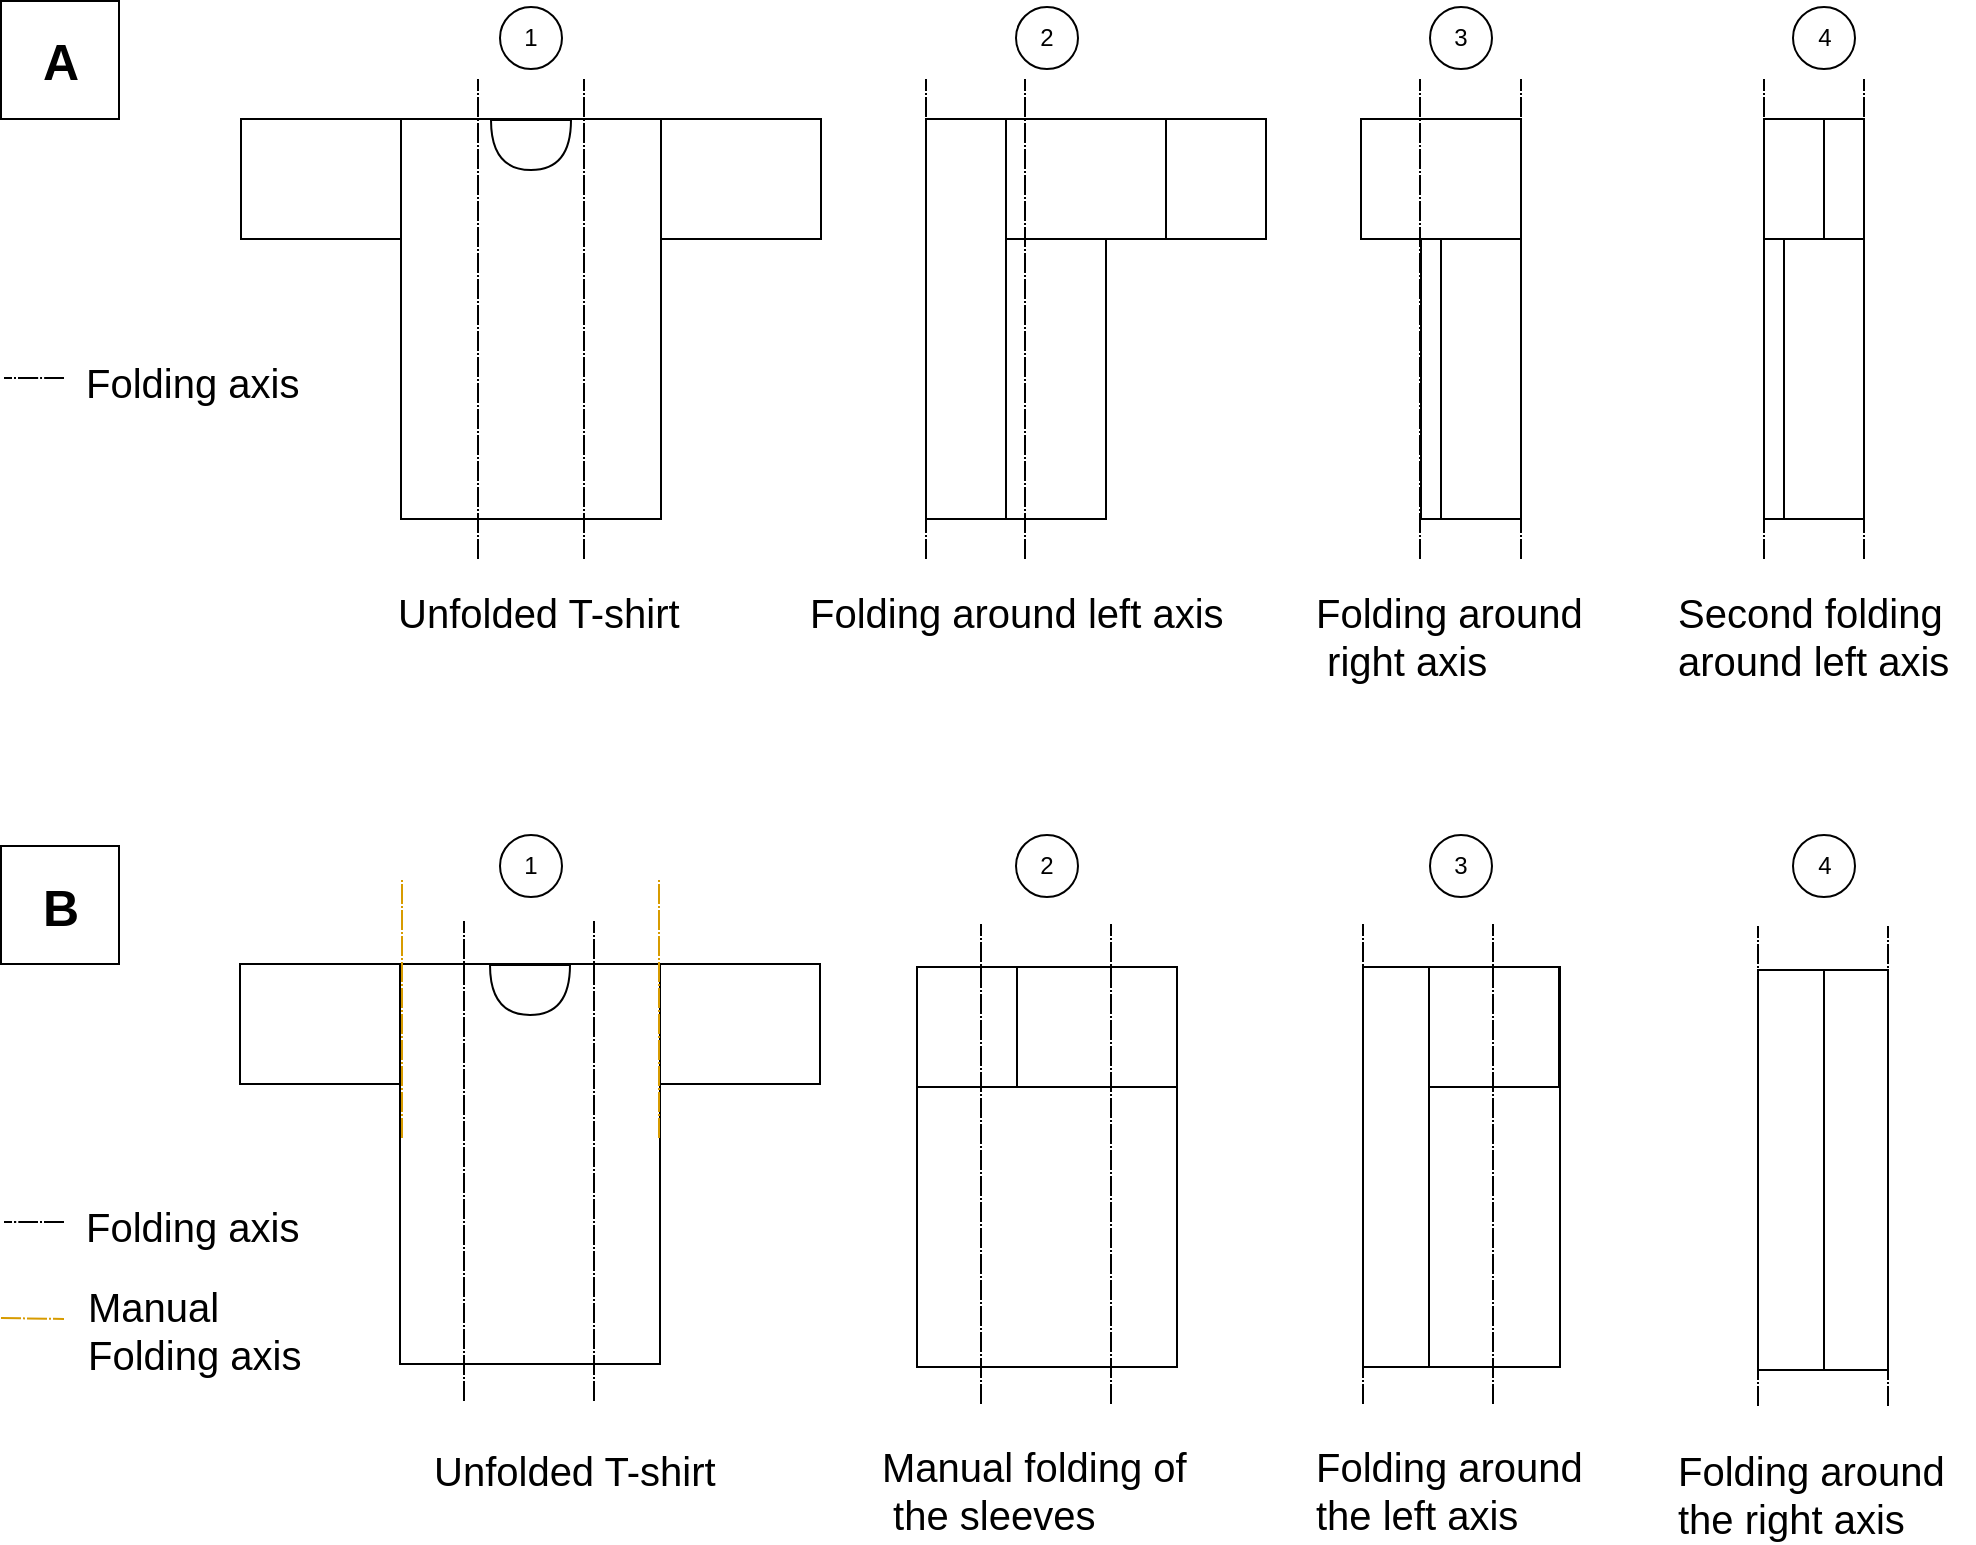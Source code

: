 <mxfile version="12.2.7" type="device" pages="1"><diagram id="4wERjXwzXNLwM-kU6bpq" name="Page-2"><mxGraphModel dx="1680" dy="1697" grid="1" gridSize="10" guides="1" tooltips="1" connect="1" arrows="1" fold="1" page="1" pageScale="1" pageWidth="1169" pageHeight="827" math="0" shadow="0"><root><mxCell id="BsU5TaFv-Eot5qJLsR87-0"/><mxCell id="BsU5TaFv-Eot5qJLsR87-1" parent="BsU5TaFv-Eot5qJLsR87-0"/><mxCell id="uJlOjPlURPv16vxX7Dzl-0" value="" style="rounded=0;whiteSpace=wrap;html=1;" vertex="1" parent="BsU5TaFv-Eot5qJLsR87-1"><mxGeometry x="278.5" y="-739.5" width="130" height="200" as="geometry"/></mxCell><mxCell id="uJlOjPlURPv16vxX7Dzl-1" value="" style="rounded=0;whiteSpace=wrap;html=1;" vertex="1" parent="BsU5TaFv-Eot5qJLsR87-1"><mxGeometry x="198.5" y="-739.5" width="80" height="60" as="geometry"/></mxCell><mxCell id="uJlOjPlURPv16vxX7Dzl-2" value="" style="rounded=0;whiteSpace=wrap;html=1;" vertex="1" parent="BsU5TaFv-Eot5qJLsR87-1"><mxGeometry x="408.5" y="-739.5" width="80" height="60" as="geometry"/></mxCell><mxCell id="uJlOjPlURPv16vxX7Dzl-3" value="" style="endArrow=none;html=1;dashed=1;dashPattern=10 1 1 1;" edge="1" parent="BsU5TaFv-Eot5qJLsR87-1"><mxGeometry width="50" height="50" relative="1" as="geometry"><mxPoint x="317" y="-519.5" as="sourcePoint"/><mxPoint x="317" y="-759.5" as="targetPoint"/></mxGeometry></mxCell><mxCell id="uJlOjPlURPv16vxX7Dzl-4" value="" style="shape=or;whiteSpace=wrap;html=1;rotation=90;" vertex="1" parent="BsU5TaFv-Eot5qJLsR87-1"><mxGeometry x="331" y="-746.5" width="25" height="40" as="geometry"/></mxCell><mxCell id="uJlOjPlURPv16vxX7Dzl-5" value="" style="rounded=0;whiteSpace=wrap;html=1;" vertex="1" parent="BsU5TaFv-Eot5qJLsR87-1"><mxGeometry x="541" y="-739.5" width="90" height="200" as="geometry"/></mxCell><mxCell id="uJlOjPlURPv16vxX7Dzl-6" value="" style="rounded=0;whiteSpace=wrap;html=1;" vertex="1" parent="BsU5TaFv-Eot5qJLsR87-1"><mxGeometry x="631" y="-739.5" width="80" height="60" as="geometry"/></mxCell><mxCell id="uJlOjPlURPv16vxX7Dzl-7" value="" style="rounded=0;whiteSpace=wrap;html=1;" vertex="1" parent="BsU5TaFv-Eot5qJLsR87-1"><mxGeometry x="541" y="-739.5" width="40" height="200" as="geometry"/></mxCell><mxCell id="uJlOjPlURPv16vxX7Dzl-8" value="" style="rounded=0;whiteSpace=wrap;html=1;" vertex="1" parent="BsU5TaFv-Eot5qJLsR87-1"><mxGeometry x="581" y="-739.5" width="80" height="60" as="geometry"/></mxCell><mxCell id="uJlOjPlURPv16vxX7Dzl-9" value="" style="rounded=0;whiteSpace=wrap;html=1;" vertex="1" parent="BsU5TaFv-Eot5qJLsR87-1"><mxGeometry x="788.5" y="-739.5" width="50" height="200" as="geometry"/></mxCell><mxCell id="uJlOjPlURPv16vxX7Dzl-10" value="" style="rounded=0;whiteSpace=wrap;html=1;" vertex="1" parent="BsU5TaFv-Eot5qJLsR87-1"><mxGeometry x="788.5" y="-739.5" width="40" height="200" as="geometry"/></mxCell><mxCell id="uJlOjPlURPv16vxX7Dzl-11" value="" style="rounded=0;whiteSpace=wrap;html=1;" vertex="1" parent="BsU5TaFv-Eot5qJLsR87-1"><mxGeometry x="798.5" y="-739.5" width="40" height="200" as="geometry"/></mxCell><mxCell id="uJlOjPlURPv16vxX7Dzl-12" value="" style="rounded=0;whiteSpace=wrap;html=1;" vertex="1" parent="BsU5TaFv-Eot5qJLsR87-1"><mxGeometry x="758.5" y="-739.5" width="80" height="60" as="geometry"/></mxCell><mxCell id="uJlOjPlURPv16vxX7Dzl-13" value="" style="rounded=0;whiteSpace=wrap;html=1;" vertex="1" parent="BsU5TaFv-Eot5qJLsR87-1"><mxGeometry x="960" y="-739.5" width="50" height="200" as="geometry"/></mxCell><mxCell id="uJlOjPlURPv16vxX7Dzl-14" value="" style="rounded=0;whiteSpace=wrap;html=1;" vertex="1" parent="BsU5TaFv-Eot5qJLsR87-1"><mxGeometry x="960" y="-739.5" width="40" height="200" as="geometry"/></mxCell><mxCell id="uJlOjPlURPv16vxX7Dzl-15" value="" style="rounded=0;whiteSpace=wrap;html=1;" vertex="1" parent="BsU5TaFv-Eot5qJLsR87-1"><mxGeometry x="970" y="-739.5" width="40" height="200" as="geometry"/></mxCell><mxCell id="uJlOjPlURPv16vxX7Dzl-16" value="" style="rounded=0;whiteSpace=wrap;html=1;" vertex="1" parent="BsU5TaFv-Eot5qJLsR87-1"><mxGeometry x="960" y="-739.5" width="50" height="60" as="geometry"/></mxCell><mxCell id="uJlOjPlURPv16vxX7Dzl-17" value="" style="rounded=0;whiteSpace=wrap;html=1;" vertex="1" parent="BsU5TaFv-Eot5qJLsR87-1"><mxGeometry x="960" y="-739.5" width="30" height="60" as="geometry"/></mxCell><mxCell id="uJlOjPlURPv16vxX7Dzl-18" value="" style="rounded=0;whiteSpace=wrap;html=1;" vertex="1" parent="BsU5TaFv-Eot5qJLsR87-1"><mxGeometry x="278" y="-317" width="130" height="200" as="geometry"/></mxCell><mxCell id="uJlOjPlURPv16vxX7Dzl-19" value="" style="rounded=0;whiteSpace=wrap;html=1;" vertex="1" parent="BsU5TaFv-Eot5qJLsR87-1"><mxGeometry x="198" y="-317" width="80" height="60" as="geometry"/></mxCell><mxCell id="uJlOjPlURPv16vxX7Dzl-20" value="" style="rounded=0;whiteSpace=wrap;html=1;" vertex="1" parent="BsU5TaFv-Eot5qJLsR87-1"><mxGeometry x="408" y="-317" width="80" height="60" as="geometry"/></mxCell><mxCell id="uJlOjPlURPv16vxX7Dzl-21" value="" style="shape=or;whiteSpace=wrap;html=1;rotation=90;" vertex="1" parent="BsU5TaFv-Eot5qJLsR87-1"><mxGeometry x="330.5" y="-324" width="25" height="40" as="geometry"/></mxCell><mxCell id="uJlOjPlURPv16vxX7Dzl-22" value="Folding around left axis" style="text;html=1;resizable=0;points=[];autosize=1;align=left;verticalAlign=top;spacingTop=-4;fontSize=20;" vertex="1" parent="BsU5TaFv-Eot5qJLsR87-1"><mxGeometry x="481" y="-507.5" width="140" height="20" as="geometry"/></mxCell><mxCell id="uJlOjPlURPv16vxX7Dzl-23" value="Folding around&lt;br&gt;&amp;nbsp;right axis" style="text;html=1;resizable=0;points=[];autosize=1;align=left;verticalAlign=top;spacingTop=-4;fontSize=20;" vertex="1" parent="BsU5TaFv-Eot5qJLsR87-1"><mxGeometry x="733.5" y="-507.5" width="150" height="50" as="geometry"/></mxCell><mxCell id="uJlOjPlURPv16vxX7Dzl-24" value="Second folding &lt;br&gt;around left axis" style="text;html=1;resizable=0;points=[];autosize=1;align=left;verticalAlign=top;spacingTop=-4;fontSize=20;" vertex="1" parent="BsU5TaFv-Eot5qJLsR87-1"><mxGeometry x="915" y="-507.5" width="150" height="50" as="geometry"/></mxCell><mxCell id="uJlOjPlURPv16vxX7Dzl-25" value="1" style="ellipse;whiteSpace=wrap;html=1;aspect=fixed;" vertex="1" parent="BsU5TaFv-Eot5qJLsR87-1"><mxGeometry x="328" y="-795.5" width="31" height="31" as="geometry"/></mxCell><mxCell id="uJlOjPlURPv16vxX7Dzl-26" value="2" style="ellipse;whiteSpace=wrap;html=1;aspect=fixed;" vertex="1" parent="BsU5TaFv-Eot5qJLsR87-1"><mxGeometry x="586" y="-795.5" width="31" height="31" as="geometry"/></mxCell><mxCell id="uJlOjPlURPv16vxX7Dzl-27" value="3" style="ellipse;whiteSpace=wrap;html=1;aspect=fixed;" vertex="1" parent="BsU5TaFv-Eot5qJLsR87-1"><mxGeometry x="793" y="-795.5" width="31" height="31" as="geometry"/></mxCell><mxCell id="uJlOjPlURPv16vxX7Dzl-28" value="4" style="ellipse;whiteSpace=wrap;html=1;aspect=fixed;" vertex="1" parent="BsU5TaFv-Eot5qJLsR87-1"><mxGeometry x="974.5" y="-795.5" width="31" height="31" as="geometry"/></mxCell><mxCell id="uJlOjPlURPv16vxX7Dzl-29" value="Unfolded T-shirt" style="text;html=1;resizable=0;points=[];autosize=1;align=left;verticalAlign=top;spacingTop=-4;fontSize=20;" vertex="1" parent="BsU5TaFv-Eot5qJLsR87-1"><mxGeometry x="274.5" y="-507.5" width="100" height="20" as="geometry"/></mxCell><mxCell id="uJlOjPlURPv16vxX7Dzl-30" value="Folding axis" style="text;html=1;resizable=0;points=[];autosize=1;align=left;verticalAlign=top;spacingTop=-4;fontSize=20;" vertex="1" parent="BsU5TaFv-Eot5qJLsR87-1"><mxGeometry x="118.5" y="-622.5" width="80" height="20" as="geometry"/></mxCell><mxCell id="uJlOjPlURPv16vxX7Dzl-31" value="1" style="ellipse;whiteSpace=wrap;html=1;aspect=fixed;" vertex="1" parent="BsU5TaFv-Eot5qJLsR87-1"><mxGeometry x="328" y="-381.5" width="31" height="31" as="geometry"/></mxCell><mxCell id="uJlOjPlURPv16vxX7Dzl-32" value="2" style="ellipse;whiteSpace=wrap;html=1;aspect=fixed;" vertex="1" parent="BsU5TaFv-Eot5qJLsR87-1"><mxGeometry x="586" y="-381.5" width="31" height="31" as="geometry"/></mxCell><mxCell id="uJlOjPlURPv16vxX7Dzl-33" value="3" style="ellipse;whiteSpace=wrap;html=1;aspect=fixed;" vertex="1" parent="BsU5TaFv-Eot5qJLsR87-1"><mxGeometry x="793" y="-381.5" width="31" height="31" as="geometry"/></mxCell><mxCell id="uJlOjPlURPv16vxX7Dzl-34" value="4" style="ellipse;whiteSpace=wrap;html=1;aspect=fixed;" vertex="1" parent="BsU5TaFv-Eot5qJLsR87-1"><mxGeometry x="974.5" y="-381.5" width="31" height="31" as="geometry"/></mxCell><mxCell id="uJlOjPlURPv16vxX7Dzl-36" value="Folding axis" style="text;html=1;resizable=0;points=[];autosize=1;align=left;verticalAlign=top;spacingTop=-4;fontSize=20;" vertex="1" parent="BsU5TaFv-Eot5qJLsR87-1"><mxGeometry x="118.5" y="-200" width="80" height="20" as="geometry"/></mxCell><mxCell id="uJlOjPlURPv16vxX7Dzl-38" value="Unfolded T-shirt" style="text;html=1;resizable=0;points=[];autosize=1;align=left;verticalAlign=top;spacingTop=-4;fontSize=20;" vertex="1" parent="BsU5TaFv-Eot5qJLsR87-1"><mxGeometry x="293" y="-78.5" width="100" height="20" as="geometry"/></mxCell><mxCell id="uJlOjPlURPv16vxX7Dzl-39" value="Manual folding of&lt;br&gt;&amp;nbsp;the sleeves" style="text;html=1;resizable=0;points=[];autosize=1;align=left;verticalAlign=top;spacingTop=-4;fontSize=20;" vertex="1" parent="BsU5TaFv-Eot5qJLsR87-1"><mxGeometry x="516.5" y="-80.5" width="170" height="50" as="geometry"/></mxCell><mxCell id="uJlOjPlURPv16vxX7Dzl-40" value="Folding around &lt;br&gt;the left axis" style="text;html=1;resizable=0;points=[];autosize=1;align=left;verticalAlign=top;spacingTop=-4;fontSize=20;" vertex="1" parent="BsU5TaFv-Eot5qJLsR87-1"><mxGeometry x="733.5" y="-80.5" width="150" height="50" as="geometry"/></mxCell><mxCell id="uJlOjPlURPv16vxX7Dzl-41" value="Folding around &lt;br&gt;the right axis" style="text;html=1;resizable=0;points=[];autosize=1;align=left;verticalAlign=top;spacingTop=-4;fontSize=20;" vertex="1" parent="BsU5TaFv-Eot5qJLsR87-1"><mxGeometry x="915" y="-78.5" width="150" height="50" as="geometry"/></mxCell><mxCell id="uJlOjPlURPv16vxX7Dzl-42" value="&lt;span style=&quot;font-size: 25px&quot;&gt;&lt;b&gt;B&lt;/b&gt;&lt;/span&gt;" style="whiteSpace=wrap;html=1;aspect=fixed;" vertex="1" parent="BsU5TaFv-Eot5qJLsR87-1"><mxGeometry x="78.5" y="-376" width="59" height="59" as="geometry"/></mxCell><mxCell id="uJlOjPlURPv16vxX7Dzl-43" value="&lt;b&gt;&lt;font style=&quot;font-size: 25px&quot;&gt;A&lt;/font&gt;&lt;/b&gt;" style="whiteSpace=wrap;html=1;aspect=fixed;" vertex="1" parent="BsU5TaFv-Eot5qJLsR87-1"><mxGeometry x="78.5" y="-798.5" width="59" height="59" as="geometry"/></mxCell><mxCell id="uJlOjPlURPv16vxX7Dzl-44" value="" style="endArrow=none;html=1;dashed=1;dashPattern=10 1 1 1;" edge="1" parent="BsU5TaFv-Eot5qJLsR87-1"><mxGeometry width="50" height="50" relative="1" as="geometry"><mxPoint x="370" y="-519.5" as="sourcePoint"/><mxPoint x="370" y="-759.5" as="targetPoint"/></mxGeometry></mxCell><mxCell id="uJlOjPlURPv16vxX7Dzl-45" value="" style="endArrow=none;html=1;dashed=1;dashPattern=10 1 1 1;" edge="1" parent="BsU5TaFv-Eot5qJLsR87-1"><mxGeometry width="50" height="50" relative="1" as="geometry"><mxPoint x="541" y="-519.5" as="sourcePoint"/><mxPoint x="541" y="-759.5" as="targetPoint"/></mxGeometry></mxCell><mxCell id="uJlOjPlURPv16vxX7Dzl-46" value="" style="endArrow=none;html=1;dashed=1;dashPattern=10 1 1 1;" edge="1" parent="BsU5TaFv-Eot5qJLsR87-1"><mxGeometry width="50" height="50" relative="1" as="geometry"><mxPoint x="590.5" y="-519.5" as="sourcePoint"/><mxPoint x="590.5" y="-759.5" as="targetPoint"/></mxGeometry></mxCell><mxCell id="uJlOjPlURPv16vxX7Dzl-47" value="" style="endArrow=none;html=1;dashed=1;dashPattern=10 1 1 1;" edge="1" parent="BsU5TaFv-Eot5qJLsR87-1"><mxGeometry width="50" height="50" relative="1" as="geometry"><mxPoint x="788" y="-519.5" as="sourcePoint"/><mxPoint x="788" y="-759.5" as="targetPoint"/></mxGeometry></mxCell><mxCell id="uJlOjPlURPv16vxX7Dzl-48" value="" style="endArrow=none;html=1;dashed=1;dashPattern=10 1 1 1;" edge="1" parent="BsU5TaFv-Eot5qJLsR87-1"><mxGeometry width="50" height="50" relative="1" as="geometry"><mxPoint x="838.5" y="-519.5" as="sourcePoint"/><mxPoint x="838.5" y="-759.5" as="targetPoint"/></mxGeometry></mxCell><mxCell id="uJlOjPlURPv16vxX7Dzl-49" value="" style="endArrow=none;html=1;dashed=1;dashPattern=10 1 1 1;" edge="1" parent="BsU5TaFv-Eot5qJLsR87-1"><mxGeometry width="50" height="50" relative="1" as="geometry"><mxPoint x="960" y="-519.5" as="sourcePoint"/><mxPoint x="960" y="-759.5" as="targetPoint"/></mxGeometry></mxCell><mxCell id="uJlOjPlURPv16vxX7Dzl-50" value="" style="endArrow=none;html=1;dashed=1;dashPattern=10 1 1 1;" edge="1" parent="BsU5TaFv-Eot5qJLsR87-1"><mxGeometry width="50" height="50" relative="1" as="geometry"><mxPoint x="1010" y="-519.5" as="sourcePoint"/><mxPoint x="1010" y="-759.5" as="targetPoint"/></mxGeometry></mxCell><mxCell id="uJlOjPlURPv16vxX7Dzl-51" value="" style="endArrow=none;html=1;dashed=1;dashPattern=10 1 1 1;" edge="1" parent="BsU5TaFv-Eot5qJLsR87-1"><mxGeometry width="50" height="50" relative="1" as="geometry"><mxPoint x="110" y="-610.0" as="sourcePoint"/><mxPoint x="80" y="-610.0" as="targetPoint"/><Array as="points"><mxPoint x="100" y="-610"/></Array></mxGeometry></mxCell><mxCell id="uJlOjPlURPv16vxX7Dzl-52" value="" style="endArrow=none;html=1;dashed=1;dashPattern=10 1 1 1;" edge="1" parent="BsU5TaFv-Eot5qJLsR87-1"><mxGeometry width="50" height="50" relative="1" as="geometry"><mxPoint x="310" y="-98.5" as="sourcePoint"/><mxPoint x="310" y="-338.5" as="targetPoint"/></mxGeometry></mxCell><mxCell id="uJlOjPlURPv16vxX7Dzl-53" value="" style="endArrow=none;html=1;dashed=1;dashPattern=10 1 1 1;" edge="1" parent="BsU5TaFv-Eot5qJLsR87-1"><mxGeometry width="50" height="50" relative="1" as="geometry"><mxPoint x="375" y="-98.5" as="sourcePoint"/><mxPoint x="375" y="-338.5" as="targetPoint"/></mxGeometry></mxCell><mxCell id="uJlOjPlURPv16vxX7Dzl-54" value="" style="rounded=0;whiteSpace=wrap;html=1;" vertex="1" parent="BsU5TaFv-Eot5qJLsR87-1"><mxGeometry x="536.5" y="-315.5" width="130" height="200" as="geometry"/></mxCell><mxCell id="uJlOjPlURPv16vxX7Dzl-55" value="" style="rounded=0;whiteSpace=wrap;html=1;" vertex="1" parent="BsU5TaFv-Eot5qJLsR87-1"><mxGeometry x="536.5" y="-315.5" width="80" height="60" as="geometry"/></mxCell><mxCell id="uJlOjPlURPv16vxX7Dzl-56" value="" style="rounded=0;whiteSpace=wrap;html=1;" vertex="1" parent="BsU5TaFv-Eot5qJLsR87-1"><mxGeometry x="586.5" y="-315.5" width="80" height="60" as="geometry"/></mxCell><mxCell id="uJlOjPlURPv16vxX7Dzl-57" value="" style="endArrow=none;html=1;dashed=1;dashPattern=10 1 1 1;" edge="1" parent="BsU5TaFv-Eot5qJLsR87-1"><mxGeometry width="50" height="50" relative="1" as="geometry"><mxPoint x="568.5" y="-97" as="sourcePoint"/><mxPoint x="568.5" y="-337" as="targetPoint"/></mxGeometry></mxCell><mxCell id="uJlOjPlURPv16vxX7Dzl-58" value="" style="endArrow=none;html=1;dashed=1;dashPattern=10 1 1 1;" edge="1" parent="BsU5TaFv-Eot5qJLsR87-1"><mxGeometry width="50" height="50" relative="1" as="geometry"><mxPoint x="633.5" y="-97" as="sourcePoint"/><mxPoint x="633.5" y="-337" as="targetPoint"/></mxGeometry></mxCell><mxCell id="uJlOjPlURPv16vxX7Dzl-59" value="" style="rounded=0;whiteSpace=wrap;html=1;" vertex="1" parent="BsU5TaFv-Eot5qJLsR87-1"><mxGeometry x="764" y="-315.5" width="94" height="200" as="geometry"/></mxCell><mxCell id="uJlOjPlURPv16vxX7Dzl-60" value="" style="rounded=0;whiteSpace=wrap;html=1;" vertex="1" parent="BsU5TaFv-Eot5qJLsR87-1"><mxGeometry x="777.5" y="-315.5" width="80" height="60" as="geometry"/></mxCell><mxCell id="uJlOjPlURPv16vxX7Dzl-61" value="" style="endArrow=none;html=1;dashed=1;dashPattern=10 1 1 1;" edge="1" parent="BsU5TaFv-Eot5qJLsR87-1"><mxGeometry width="50" height="50" relative="1" as="geometry"><mxPoint x="759.5" y="-97" as="sourcePoint"/><mxPoint x="759.5" y="-337" as="targetPoint"/></mxGeometry></mxCell><mxCell id="uJlOjPlURPv16vxX7Dzl-62" value="" style="endArrow=none;html=1;dashed=1;dashPattern=10 1 1 1;" edge="1" parent="BsU5TaFv-Eot5qJLsR87-1"><mxGeometry width="50" height="50" relative="1" as="geometry"><mxPoint x="824.5" y="-97" as="sourcePoint"/><mxPoint x="824.5" y="-337" as="targetPoint"/></mxGeometry></mxCell><mxCell id="uJlOjPlURPv16vxX7Dzl-63" value="" style="rounded=0;whiteSpace=wrap;html=1;" vertex="1" parent="BsU5TaFv-Eot5qJLsR87-1"><mxGeometry x="957" y="-314" width="65" height="200" as="geometry"/></mxCell><mxCell id="uJlOjPlURPv16vxX7Dzl-64" value="" style="endArrow=none;html=1;dashed=1;dashPattern=10 1 1 1;" edge="1" parent="BsU5TaFv-Eot5qJLsR87-1"><mxGeometry width="50" height="50" relative="1" as="geometry"><mxPoint x="957" y="-96" as="sourcePoint"/><mxPoint x="957" y="-336" as="targetPoint"/></mxGeometry></mxCell><mxCell id="uJlOjPlURPv16vxX7Dzl-65" value="" style="endArrow=none;html=1;dashed=1;dashPattern=10 1 1 1;" edge="1" parent="BsU5TaFv-Eot5qJLsR87-1"><mxGeometry width="50" height="50" relative="1" as="geometry"><mxPoint x="1022" y="-96" as="sourcePoint"/><mxPoint x="1022" y="-336" as="targetPoint"/></mxGeometry></mxCell><mxCell id="uJlOjPlURPv16vxX7Dzl-66" value="" style="rounded=0;whiteSpace=wrap;html=1;imageAspect=1;" vertex="1" parent="BsU5TaFv-Eot5qJLsR87-1"><mxGeometry x="759.5" y="-315.5" width="33" height="200" as="geometry"/></mxCell><mxCell id="uJlOjPlURPv16vxX7Dzl-67" value="" style="rounded=0;whiteSpace=wrap;html=1;imageAspect=1;" vertex="1" parent="BsU5TaFv-Eot5qJLsR87-1"><mxGeometry x="957" y="-314" width="33" height="200" as="geometry"/></mxCell><mxCell id="uJlOjPlURPv16vxX7Dzl-68" value="" style="endArrow=none;html=1;dashed=1;dashPattern=10 1 1 1;" edge="1" parent="BsU5TaFv-Eot5qJLsR87-1"><mxGeometry width="50" height="50" relative="1" as="geometry"><mxPoint x="110" y="-188" as="sourcePoint"/><mxPoint x="80" y="-188" as="targetPoint"/><Array as="points"><mxPoint x="100" y="-188"/><mxPoint x="90" y="-188"/></Array></mxGeometry></mxCell><mxCell id="uJlOjPlURPv16vxX7Dzl-69" value="" style="endArrow=none;html=1;dashed=1;dashPattern=10 1 1 1;fillColor=#ffe6cc;strokeColor=#d79b00;" edge="1" parent="BsU5TaFv-Eot5qJLsR87-1"><mxGeometry width="50" height="50" relative="1" as="geometry"><mxPoint x="279.0" y="-230.0" as="sourcePoint"/><mxPoint x="279.0" y="-360.0" as="targetPoint"/></mxGeometry></mxCell><mxCell id="uJlOjPlURPv16vxX7Dzl-70" value="" style="endArrow=none;html=1;dashed=1;dashPattern=10 1 1 1;fillColor=#ffe6cc;strokeColor=#d79b00;" edge="1" parent="BsU5TaFv-Eot5qJLsR87-1"><mxGeometry width="50" height="50" relative="1" as="geometry"><mxPoint x="407.5" y="-230.0" as="sourcePoint"/><mxPoint x="407.5" y="-360.0" as="targetPoint"/></mxGeometry></mxCell><mxCell id="uJlOjPlURPv16vxX7Dzl-71" value="" style="endArrow=none;html=1;dashed=1;dashPattern=10 1 1 1;fillColor=#ffe6cc;strokeColor=#d79b00;" edge="1" parent="BsU5TaFv-Eot5qJLsR87-1"><mxGeometry width="50" height="50" relative="1" as="geometry"><mxPoint x="78.5" y="-140.0" as="sourcePoint"/><mxPoint x="110" y="-139.5" as="targetPoint"/></mxGeometry></mxCell><mxCell id="uJlOjPlURPv16vxX7Dzl-72" value="Manual &lt;br&gt;Folding axis" style="text;html=1;resizable=0;points=[];autosize=1;align=left;verticalAlign=top;spacingTop=-4;fontSize=20;" vertex="1" parent="BsU5TaFv-Eot5qJLsR87-1"><mxGeometry x="120" y="-160" width="120" height="50" as="geometry"/></mxCell></root></mxGraphModel></diagram></mxfile>